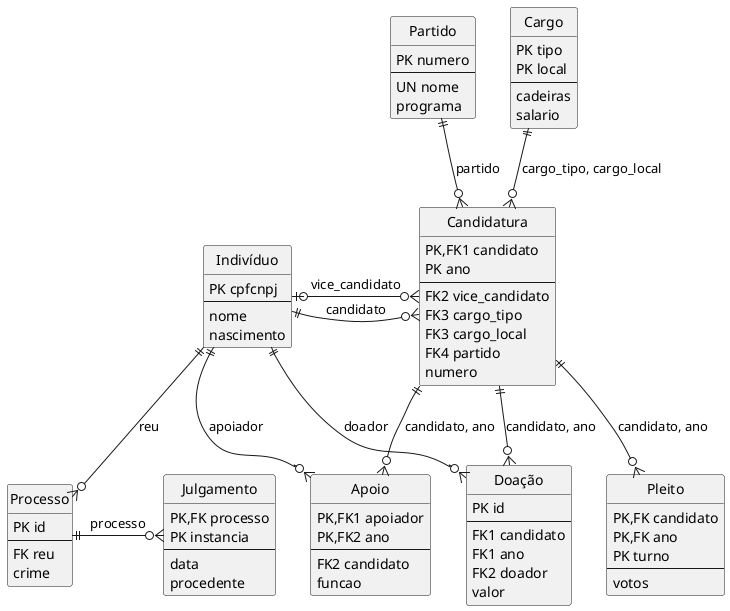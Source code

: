 @startuml
hide circle

entity Indivíduo {
    PK cpfcnpj
    --
    nome
    nascimento
}
entity Partido {
    PK numero
    --
    UN nome
    programa
}
entity Cargo {
    PK tipo
    PK local
    --
    cadeiras
    salario
}
entity Processo{
    PK id
    --
    FK reu
    crime
}
entity Julgamento {
    PK,FK processo
    PK instancia
    --
    data
    procedente
}
entity Candidatura {
    PK,FK1 candidato
    PK ano
    --
    FK2 vice_candidato
    FK3 cargo_tipo
    FK3 cargo_local
    FK4 partido
    numero
}
entity Pleito {
    PK,FK candidato
    PK,FK ano
    PK turno
    --
    votos
}
entity Apoio {
    PK,FK1 apoiador
    PK,FK2 ano
    --
    FK2 candidato
    funcao
}
entity Doação {
    PK id
    --
    FK1 candidato
    FK1 ano
    FK2 doador
    valor
}

Indivíduo ||--o{ Processo: "reu"
Processo ||-o{ Julgamento: "processo"
Indivíduo ||-o{ Candidatura: "candidato"
Indivíduo |o--o{ Candidatura: "vice_candidato"
Partido ||--o{ Candidatura: "partido"
Cargo ||--o{ Candidatura: "cargo_tipo, cargo_local"
Indivíduo ||--o{ Apoio: "apoiador"
Candidatura ||--o{ Apoio: "candidato, ano"
Indivíduo ||--o{ Doação: "doador"
Candidatura ||--o{ Doação: "candidato, ano"
Candidatura ||--o{ Pleito: "candidato, ano"

@enduml
